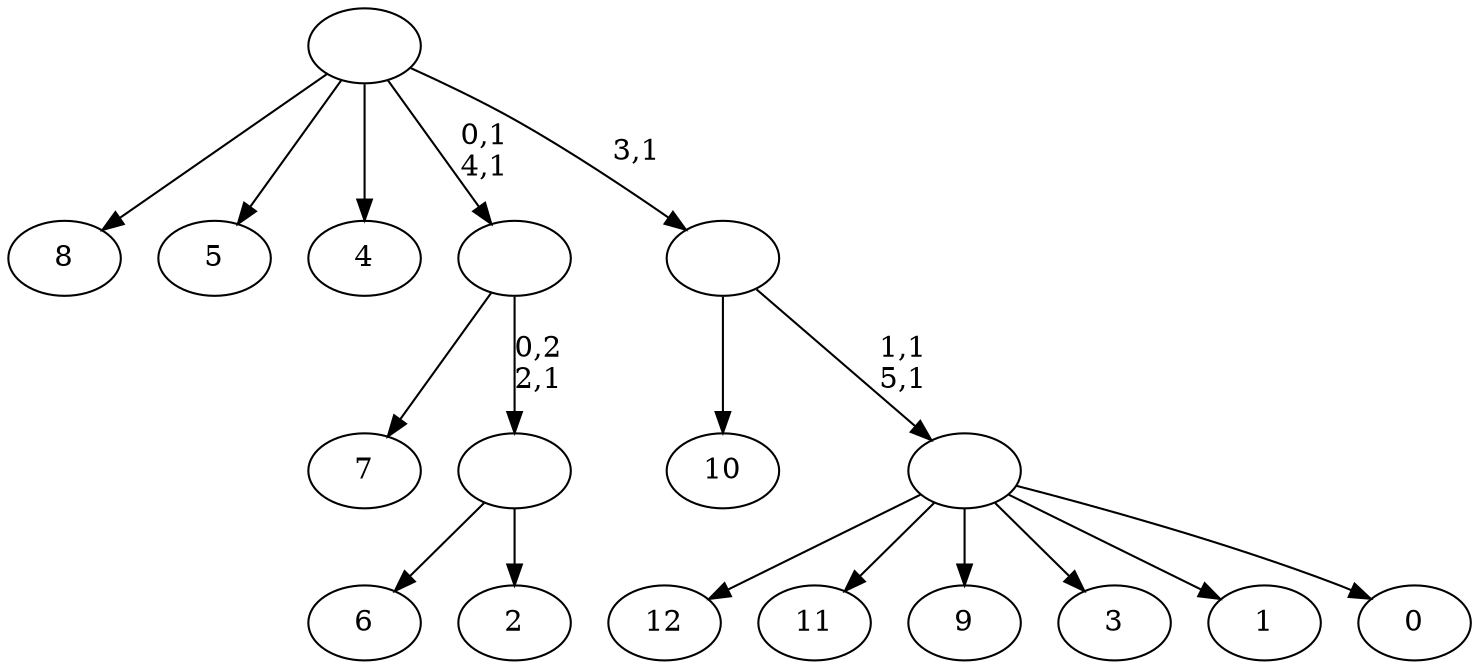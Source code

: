 digraph T {
	19 [label="12"]
	18 [label="11"]
	17 [label="10"]
	16 [label="9"]
	15 [label="8"]
	14 [label="7"]
	13 [label="6"]
	12 [label="5"]
	11 [label="4"]
	10 [label="3"]
	9 [label="2"]
	8 [label=""]
	7 [label=""]
	5 [label="1"]
	4 [label="0"]
	3 [label=""]
	1 [label=""]
	0 [label=""]
	8 -> 13 [label=""]
	8 -> 9 [label=""]
	7 -> 14 [label=""]
	7 -> 8 [label="0,2\n2,1"]
	3 -> 19 [label=""]
	3 -> 18 [label=""]
	3 -> 16 [label=""]
	3 -> 10 [label=""]
	3 -> 5 [label=""]
	3 -> 4 [label=""]
	1 -> 3 [label="1,1\n5,1"]
	1 -> 17 [label=""]
	0 -> 7 [label="0,1\n4,1"]
	0 -> 15 [label=""]
	0 -> 12 [label=""]
	0 -> 11 [label=""]
	0 -> 1 [label="3,1"]
}
